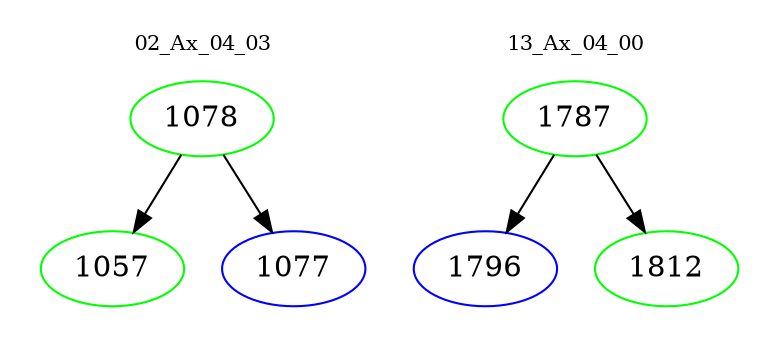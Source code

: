 digraph{
subgraph cluster_0 {
color = white
label = "02_Ax_04_03";
fontsize=10;
T0_1078 [label="1078", color="green"]
T0_1078 -> T0_1057 [color="black"]
T0_1057 [label="1057", color="green"]
T0_1078 -> T0_1077 [color="black"]
T0_1077 [label="1077", color="blue"]
}
subgraph cluster_1 {
color = white
label = "13_Ax_04_00";
fontsize=10;
T1_1787 [label="1787", color="green"]
T1_1787 -> T1_1796 [color="black"]
T1_1796 [label="1796", color="blue"]
T1_1787 -> T1_1812 [color="black"]
T1_1812 [label="1812", color="green"]
}
}
